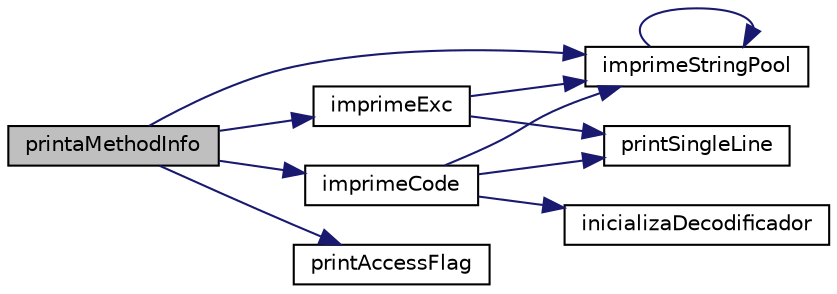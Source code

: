 digraph "printaMethodInfo"
{
 // INTERACTIVE_SVG=YES
  edge [fontname="Helvetica",fontsize="10",labelfontname="Helvetica",labelfontsize="10"];
  node [fontname="Helvetica",fontsize="10",shape=record];
  rankdir="LR";
  Node98 [label="printaMethodInfo",height=0.2,width=0.4,color="black", fillcolor="grey75", style="filled", fontcolor="black"];
  Node98 -> Node99 [color="midnightblue",fontsize="10",style="solid",fontname="Helvetica"];
  Node99 [label="imprimeStringPool",height=0.2,width=0.4,color="black", fillcolor="white", style="filled",URL="$exibidor_8c.html#a779037b6863fb2a2a41e99ab25c04b8d"];
  Node99 -> Node99 [color="midnightblue",fontsize="10",style="solid",fontname="Helvetica"];
  Node98 -> Node100 [color="midnightblue",fontsize="10",style="solid",fontname="Helvetica"];
  Node100 [label="printAccessFlag",height=0.2,width=0.4,color="black", fillcolor="white", style="filled",URL="$exibidor_8c.html#aa1dcc58c50687652a1eda3b9d99a4496"];
  Node98 -> Node101 [color="midnightblue",fontsize="10",style="solid",fontname="Helvetica"];
  Node101 [label="imprimeCode",height=0.2,width=0.4,color="black", fillcolor="white", style="filled",URL="$exibidor_8c.html#a7c0475d7e6531aa7a07e7f1103fc56e0"];
  Node101 -> Node102 [color="midnightblue",fontsize="10",style="solid",fontname="Helvetica"];
  Node102 [label="printSingleLine",height=0.2,width=0.4,color="black", fillcolor="white", style="filled",URL="$exibidor_8c.html#aa801ec3d076e92418c34fa5e894df667"];
  Node101 -> Node99 [color="midnightblue",fontsize="10",style="solid",fontname="Helvetica"];
  Node101 -> Node103 [color="midnightblue",fontsize="10",style="solid",fontname="Helvetica"];
  Node103 [label="inicializaDecodificador",height=0.2,width=0.4,color="black", fillcolor="white", style="filled",URL="$decodificador_8c.html#ac4ac4bcce3fed96b1a2657ceafda40bc"];
  Node98 -> Node104 [color="midnightblue",fontsize="10",style="solid",fontname="Helvetica"];
  Node104 [label="imprimeExc",height=0.2,width=0.4,color="black", fillcolor="white", style="filled",URL="$exibidor_8c.html#a9d4be7efdb4277ecb2294302e9d35b37"];
  Node104 -> Node102 [color="midnightblue",fontsize="10",style="solid",fontname="Helvetica"];
  Node104 -> Node99 [color="midnightblue",fontsize="10",style="solid",fontname="Helvetica"];
}

